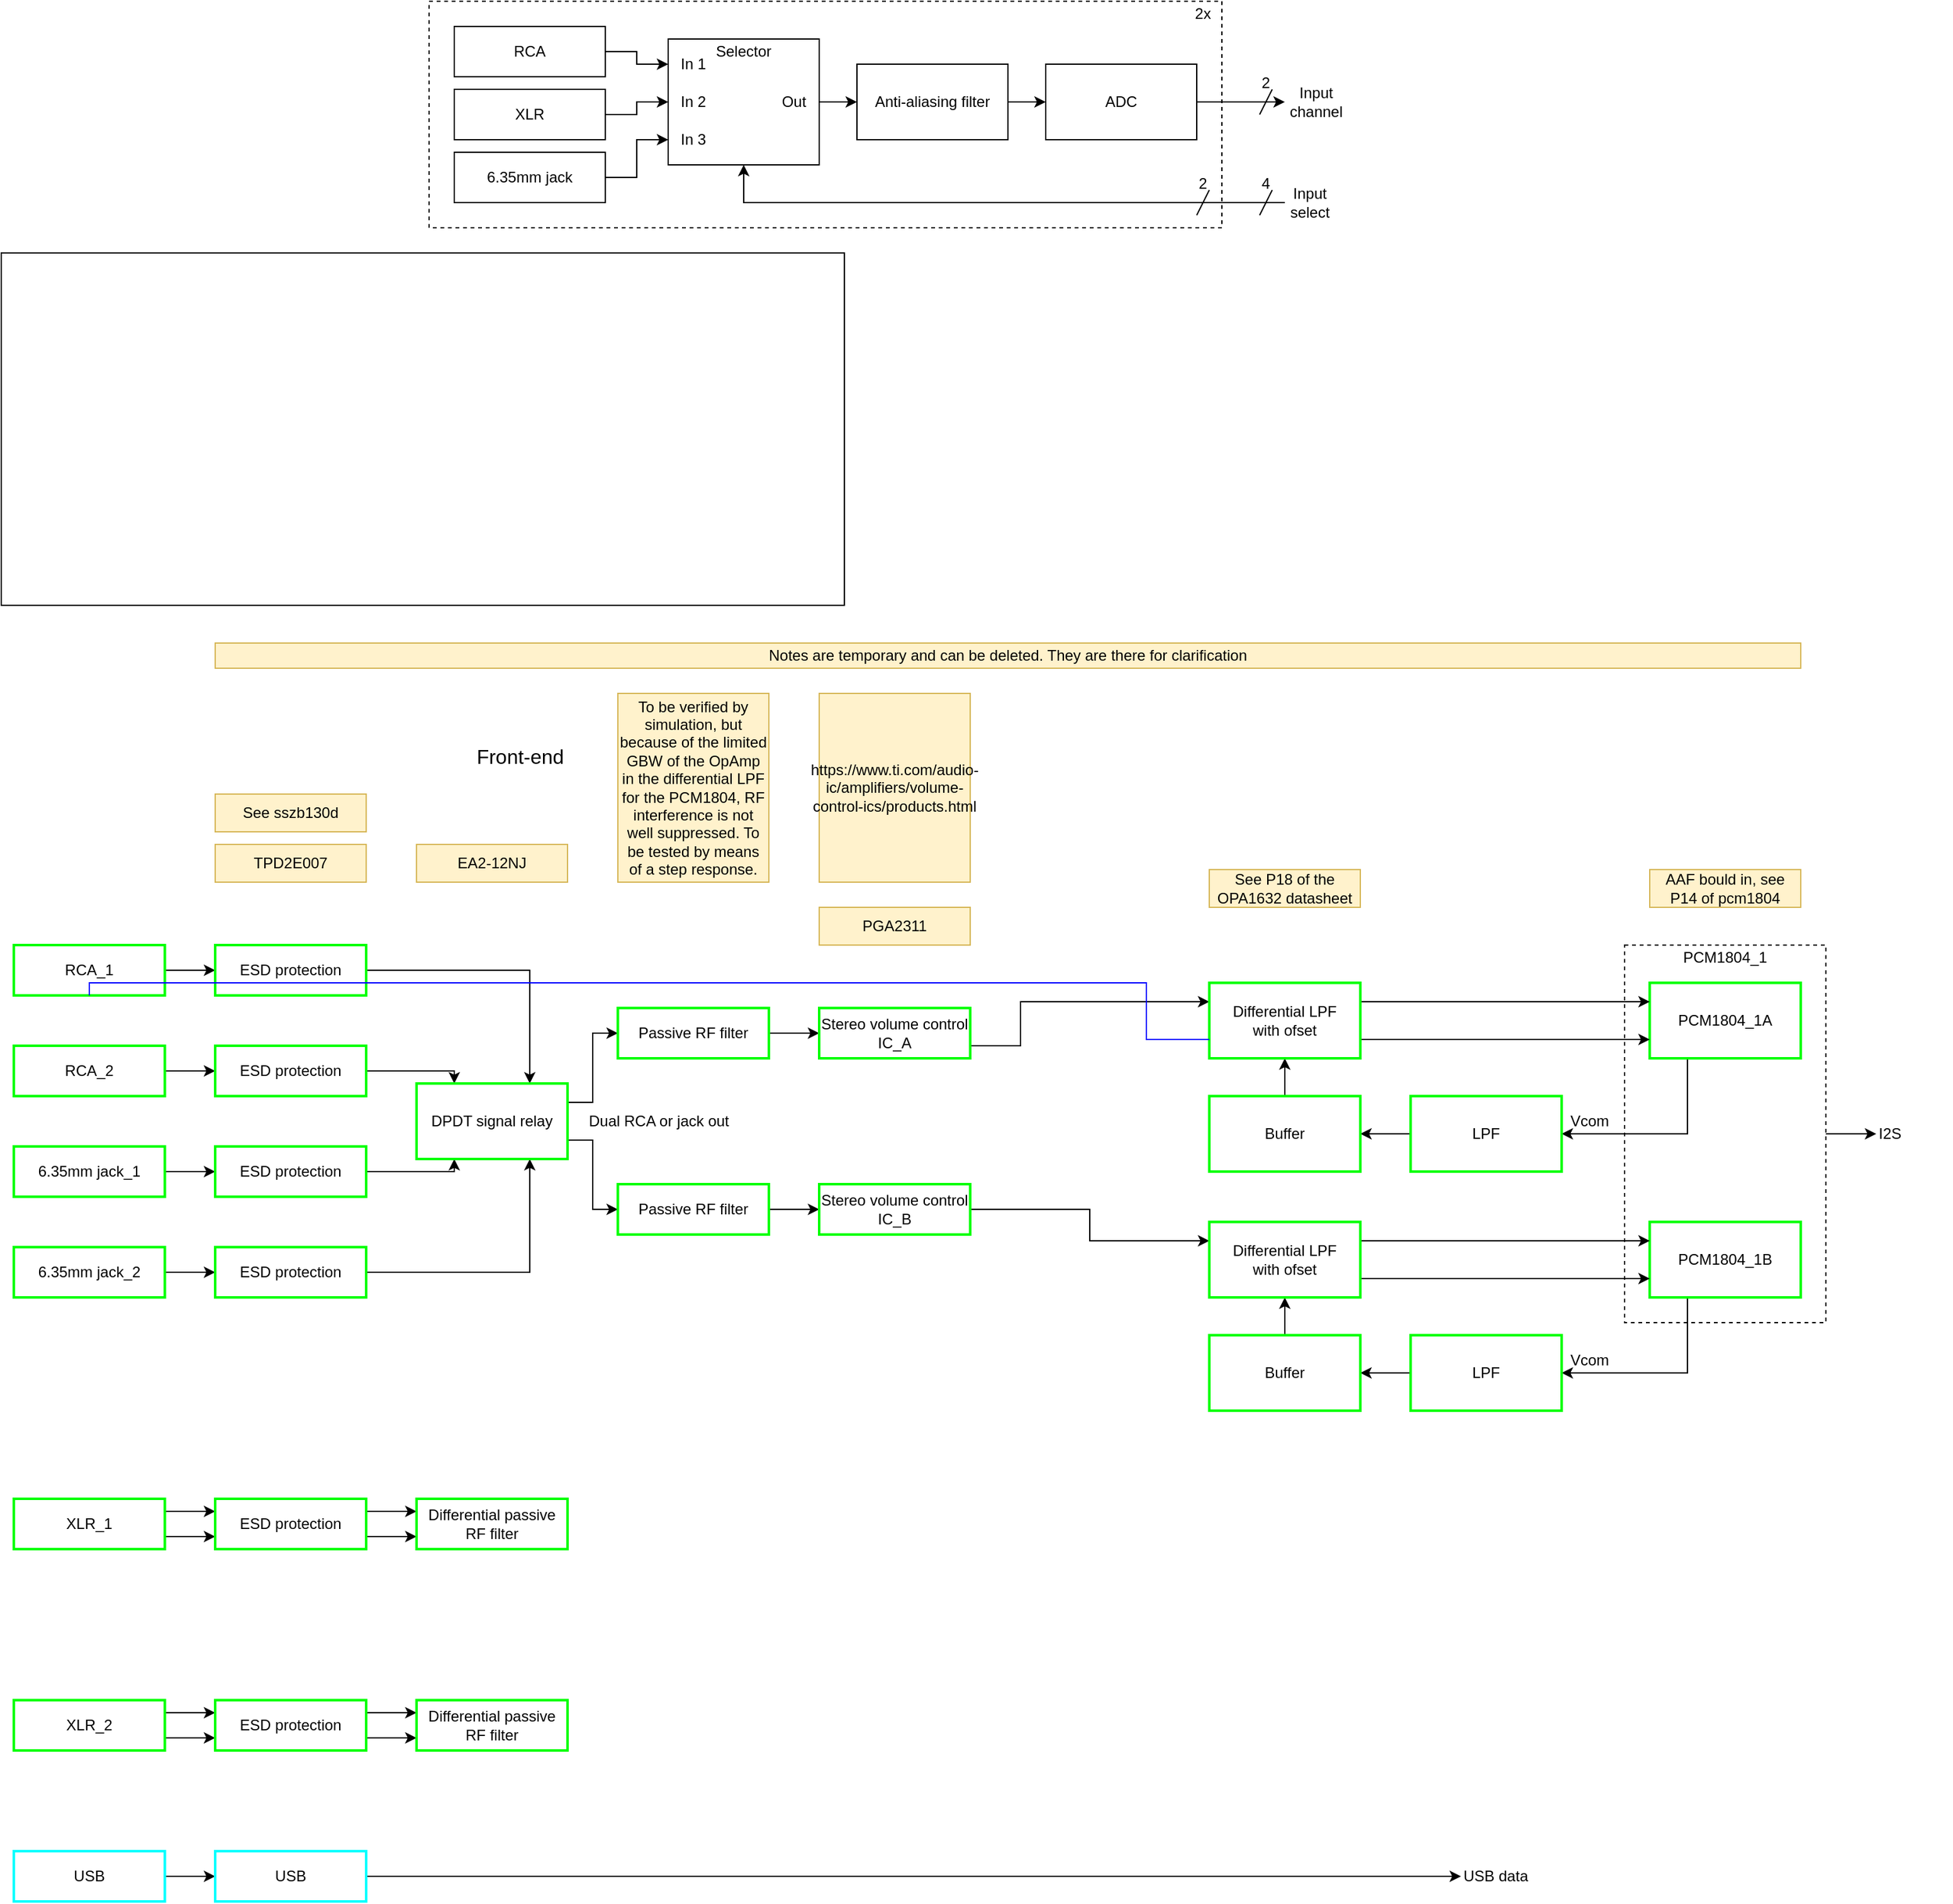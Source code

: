 <mxfile version="20.8.10" type="device"><diagram name="Front-end" id="cWm44dy0w8mPIGw9h7vB"><mxGraphModel dx="1715" dy="2637" grid="1" gridSize="10" guides="1" tooltips="1" connect="1" arrows="1" fold="1" page="1" pageScale="1" pageWidth="1169" pageHeight="1654" math="0" shadow="0"><root><mxCell id="Tum9GpHBGe6kB2Hy12o9-0"/><mxCell id="Tum9GpHBGe6kB2Hy12o9-1" parent="Tum9GpHBGe6kB2Hy12o9-0"/><mxCell id="PNN2EIpFktz6E2M647Y1-21" style="edgeStyle=orthogonalEdgeStyle;rounded=0;orthogonalLoop=1;jettySize=auto;html=1;exitX=1;exitY=0.5;exitDx=0;exitDy=0;entryX=0;entryY=0.5;entryDx=0;entryDy=0;" edge="1" parent="Tum9GpHBGe6kB2Hy12o9-1" source="PNN2EIpFktz6E2M647Y1-20" target="PNN2EIpFktz6E2M647Y1-16"><mxGeometry relative="1" as="geometry"/></mxCell><mxCell id="PNN2EIpFktz6E2M647Y1-20" value="" style="rounded=0;whiteSpace=wrap;html=1;dashed=1;" vertex="1" parent="Tum9GpHBGe6kB2Hy12o9-1"><mxGeometry x="1410" y="280" width="160" height="300" as="geometry"/></mxCell><mxCell id="Tum9GpHBGe6kB2Hy12o9-2" value="" style="rounded=0;whiteSpace=wrap;html=1;" parent="Tum9GpHBGe6kB2Hy12o9-1" vertex="1"><mxGeometry x="120" y="-270" width="670" height="280" as="geometry"/></mxCell><mxCell id="Tum9GpHBGe6kB2Hy12o9-3" value="" style="rounded=0;whiteSpace=wrap;html=1;dashed=1;" parent="Tum9GpHBGe6kB2Hy12o9-1" vertex="1"><mxGeometry x="460" y="-470" width="630" height="180" as="geometry"/></mxCell><mxCell id="Tum9GpHBGe6kB2Hy12o9-4" value="" style="edgeStyle=orthogonalEdgeStyle;rounded=0;orthogonalLoop=1;jettySize=auto;html=1;startArrow=none;startFill=0;" parent="Tum9GpHBGe6kB2Hy12o9-1" source="Tum9GpHBGe6kB2Hy12o9-5" target="Tum9GpHBGe6kB2Hy12o9-7" edge="1"><mxGeometry relative="1" as="geometry"/></mxCell><mxCell id="Tum9GpHBGe6kB2Hy12o9-5" value="Anti-aliasing filter" style="rounded=0;whiteSpace=wrap;html=1;" parent="Tum9GpHBGe6kB2Hy12o9-1" vertex="1"><mxGeometry x="800" y="-420" width="120" height="60" as="geometry"/></mxCell><mxCell id="Tum9GpHBGe6kB2Hy12o9-6" value="" style="edgeStyle=orthogonalEdgeStyle;rounded=0;orthogonalLoop=1;jettySize=auto;html=1;startArrow=none;startFill=0;entryX=0;entryY=0.5;entryDx=0;entryDy=0;" parent="Tum9GpHBGe6kB2Hy12o9-1" source="Tum9GpHBGe6kB2Hy12o9-7" target="Tum9GpHBGe6kB2Hy12o9-17" edge="1"><mxGeometry relative="1" as="geometry"><mxPoint x="1120" y="-390" as="targetPoint"/></mxGeometry></mxCell><mxCell id="Tum9GpHBGe6kB2Hy12o9-7" value="ADC" style="rounded=0;whiteSpace=wrap;html=1;" parent="Tum9GpHBGe6kB2Hy12o9-1" vertex="1"><mxGeometry x="950" y="-420" width="120" height="60" as="geometry"/></mxCell><mxCell id="Tum9GpHBGe6kB2Hy12o9-8" style="edgeStyle=orthogonalEdgeStyle;rounded=0;orthogonalLoop=1;jettySize=auto;html=1;exitX=1;exitY=0.5;exitDx=0;exitDy=0;entryX=0;entryY=0.5;entryDx=0;entryDy=0;startArrow=none;startFill=0;" parent="Tum9GpHBGe6kB2Hy12o9-1" source="Tum9GpHBGe6kB2Hy12o9-9" target="Tum9GpHBGe6kB2Hy12o9-20" edge="1"><mxGeometry relative="1" as="geometry"/></mxCell><mxCell id="Tum9GpHBGe6kB2Hy12o9-9" value="RCA" style="rounded=0;whiteSpace=wrap;html=1;" parent="Tum9GpHBGe6kB2Hy12o9-1" vertex="1"><mxGeometry x="480" y="-450" width="120" height="40" as="geometry"/></mxCell><mxCell id="Tum9GpHBGe6kB2Hy12o9-10" style="edgeStyle=orthogonalEdgeStyle;rounded=0;orthogonalLoop=1;jettySize=auto;html=1;exitX=1;exitY=0.5;exitDx=0;exitDy=0;startArrow=none;startFill=0;" parent="Tum9GpHBGe6kB2Hy12o9-1" source="Tum9GpHBGe6kB2Hy12o9-11" target="Tum9GpHBGe6kB2Hy12o9-21" edge="1"><mxGeometry relative="1" as="geometry"/></mxCell><mxCell id="Tum9GpHBGe6kB2Hy12o9-11" value="XLR" style="rounded=0;whiteSpace=wrap;html=1;" parent="Tum9GpHBGe6kB2Hy12o9-1" vertex="1"><mxGeometry x="480" y="-400" width="120" height="40" as="geometry"/></mxCell><mxCell id="Tum9GpHBGe6kB2Hy12o9-12" style="edgeStyle=orthogonalEdgeStyle;rounded=0;orthogonalLoop=1;jettySize=auto;html=1;exitX=1;exitY=0.5;exitDx=0;exitDy=0;startArrow=none;startFill=0;entryX=0;entryY=0.5;entryDx=0;entryDy=0;" parent="Tum9GpHBGe6kB2Hy12o9-1" source="biP2eencUZLMIJbClhq1-16" target="Tum9GpHBGe6kB2Hy12o9-16" edge="1"><mxGeometry relative="1" as="geometry"><mxPoint x="470" y="1030" as="targetPoint"/><Array as="points"><mxPoint x="760" y="1020"/><mxPoint x="760" y="1020"/></Array></mxGeometry></mxCell><mxCell id="biP2eencUZLMIJbClhq1-18" value="" style="edgeStyle=orthogonalEdgeStyle;rounded=0;orthogonalLoop=1;jettySize=auto;html=1;" parent="Tum9GpHBGe6kB2Hy12o9-1" source="Tum9GpHBGe6kB2Hy12o9-13" target="biP2eencUZLMIJbClhq1-16" edge="1"><mxGeometry relative="1" as="geometry"/></mxCell><mxCell id="Tum9GpHBGe6kB2Hy12o9-13" value="USB" style="rounded=0;whiteSpace=wrap;html=1;strokeColor=#00FFFF;strokeWidth=2;" parent="Tum9GpHBGe6kB2Hy12o9-1" vertex="1"><mxGeometry x="130" y="1000" width="120" height="40" as="geometry"/></mxCell><mxCell id="Tum9GpHBGe6kB2Hy12o9-14" style="edgeStyle=orthogonalEdgeStyle;rounded=0;orthogonalLoop=1;jettySize=auto;html=1;exitX=1;exitY=0.5;exitDx=0;exitDy=0;entryX=0;entryY=0.5;entryDx=0;entryDy=0;startArrow=none;startFill=0;" parent="Tum9GpHBGe6kB2Hy12o9-1" source="Tum9GpHBGe6kB2Hy12o9-15" target="Tum9GpHBGe6kB2Hy12o9-22" edge="1"><mxGeometry relative="1" as="geometry"/></mxCell><mxCell id="Tum9GpHBGe6kB2Hy12o9-15" value="6.35mm jack" style="rounded=0;whiteSpace=wrap;html=1;" parent="Tum9GpHBGe6kB2Hy12o9-1" vertex="1"><mxGeometry x="480" y="-350" width="120" height="40" as="geometry"/></mxCell><mxCell id="Tum9GpHBGe6kB2Hy12o9-16" value="USB data" style="text;html=1;strokeColor=none;fillColor=none;align=left;verticalAlign=middle;whiteSpace=wrap;rounded=0;" parent="Tum9GpHBGe6kB2Hy12o9-1" vertex="1"><mxGeometry x="1280" y="1010" width="60" height="20" as="geometry"/></mxCell><mxCell id="Tum9GpHBGe6kB2Hy12o9-17" value="Input channel" style="text;html=1;strokeColor=none;fillColor=none;align=center;verticalAlign=middle;whiteSpace=wrap;rounded=0;" parent="Tum9GpHBGe6kB2Hy12o9-1" vertex="1"><mxGeometry x="1140" y="-400" width="50" height="20" as="geometry"/></mxCell><mxCell id="Tum9GpHBGe6kB2Hy12o9-18" style="edgeStyle=orthogonalEdgeStyle;rounded=0;orthogonalLoop=1;jettySize=auto;html=1;exitX=1;exitY=0.5;exitDx=0;exitDy=0;entryX=0;entryY=0.5;entryDx=0;entryDy=0;startArrow=none;startFill=0;" parent="Tum9GpHBGe6kB2Hy12o9-1" source="Tum9GpHBGe6kB2Hy12o9-19" target="Tum9GpHBGe6kB2Hy12o9-5" edge="1"><mxGeometry relative="1" as="geometry"/></mxCell><mxCell id="Tum9GpHBGe6kB2Hy12o9-19" value="" style="rounded=0;whiteSpace=wrap;html=1;" parent="Tum9GpHBGe6kB2Hy12o9-1" vertex="1"><mxGeometry x="650" y="-440" width="120" height="100" as="geometry"/></mxCell><mxCell id="Tum9GpHBGe6kB2Hy12o9-20" value="In 1" style="text;html=1;strokeColor=none;fillColor=none;align=center;verticalAlign=middle;whiteSpace=wrap;rounded=0;" parent="Tum9GpHBGe6kB2Hy12o9-1" vertex="1"><mxGeometry x="650" y="-430" width="40" height="20" as="geometry"/></mxCell><mxCell id="Tum9GpHBGe6kB2Hy12o9-21" value="In 2" style="text;html=1;strokeColor=none;fillColor=none;align=center;verticalAlign=middle;whiteSpace=wrap;rounded=0;" parent="Tum9GpHBGe6kB2Hy12o9-1" vertex="1"><mxGeometry x="650" y="-400" width="40" height="20" as="geometry"/></mxCell><mxCell id="Tum9GpHBGe6kB2Hy12o9-22" value="In 3" style="text;html=1;strokeColor=none;fillColor=none;align=center;verticalAlign=middle;whiteSpace=wrap;rounded=0;" parent="Tum9GpHBGe6kB2Hy12o9-1" vertex="1"><mxGeometry x="650" y="-370" width="40" height="20" as="geometry"/></mxCell><mxCell id="Tum9GpHBGe6kB2Hy12o9-23" value="Out" style="text;html=1;strokeColor=none;fillColor=none;align=center;verticalAlign=middle;whiteSpace=wrap;rounded=0;" parent="Tum9GpHBGe6kB2Hy12o9-1" vertex="1"><mxGeometry x="730" y="-400" width="40" height="20" as="geometry"/></mxCell><mxCell id="Tum9GpHBGe6kB2Hy12o9-24" value="Selector" style="text;html=1;strokeColor=none;fillColor=none;align=center;verticalAlign=middle;whiteSpace=wrap;rounded=0;" parent="Tum9GpHBGe6kB2Hy12o9-1" vertex="1"><mxGeometry x="690" y="-440" width="40" height="20" as="geometry"/></mxCell><mxCell id="Tum9GpHBGe6kB2Hy12o9-25" style="edgeStyle=orthogonalEdgeStyle;rounded=0;orthogonalLoop=1;jettySize=auto;html=1;exitX=0;exitY=0.5;exitDx=0;exitDy=0;entryX=0.5;entryY=1;entryDx=0;entryDy=0;startArrow=none;startFill=0;" parent="Tum9GpHBGe6kB2Hy12o9-1" source="Tum9GpHBGe6kB2Hy12o9-26" target="Tum9GpHBGe6kB2Hy12o9-19" edge="1"><mxGeometry relative="1" as="geometry"/></mxCell><mxCell id="Tum9GpHBGe6kB2Hy12o9-26" value="Input select" style="text;html=1;strokeColor=none;fillColor=none;align=center;verticalAlign=middle;whiteSpace=wrap;rounded=0;" parent="Tum9GpHBGe6kB2Hy12o9-1" vertex="1"><mxGeometry x="1140" y="-320" width="40" height="20" as="geometry"/></mxCell><mxCell id="Tum9GpHBGe6kB2Hy12o9-27" value="2x" style="text;html=1;strokeColor=none;fillColor=none;align=center;verticalAlign=middle;whiteSpace=wrap;rounded=0;dashed=1;" parent="Tum9GpHBGe6kB2Hy12o9-1" vertex="1"><mxGeometry x="1060" y="-470" width="30" height="20" as="geometry"/></mxCell><mxCell id="Tum9GpHBGe6kB2Hy12o9-28" value="" style="endArrow=none;html=1;" parent="Tum9GpHBGe6kB2Hy12o9-1" edge="1"><mxGeometry width="50" height="50" relative="1" as="geometry"><mxPoint x="1120" y="-380" as="sourcePoint"/><mxPoint x="1130" y="-400" as="targetPoint"/></mxGeometry></mxCell><mxCell id="Tum9GpHBGe6kB2Hy12o9-29" value="" style="endArrow=none;html=1;" parent="Tum9GpHBGe6kB2Hy12o9-1" edge="1"><mxGeometry width="50" height="50" relative="1" as="geometry"><mxPoint x="1120" y="-300" as="sourcePoint"/><mxPoint x="1130" y="-320" as="targetPoint"/></mxGeometry></mxCell><mxCell id="Tum9GpHBGe6kB2Hy12o9-30" value="4" style="text;html=1;strokeColor=none;fillColor=none;align=center;verticalAlign=middle;whiteSpace=wrap;rounded=0;dashed=1;" parent="Tum9GpHBGe6kB2Hy12o9-1" vertex="1"><mxGeometry x="1120" y="-330" width="10" height="10" as="geometry"/></mxCell><mxCell id="Tum9GpHBGe6kB2Hy12o9-31" value="2" style="text;html=1;strokeColor=none;fillColor=none;align=center;verticalAlign=middle;whiteSpace=wrap;rounded=0;dashed=1;" parent="Tum9GpHBGe6kB2Hy12o9-1" vertex="1"><mxGeometry x="1120" y="-410" width="10" height="10" as="geometry"/></mxCell><mxCell id="Tum9GpHBGe6kB2Hy12o9-32" value="Front-end" style="text;html=1;strokeColor=none;fillColor=none;align=center;verticalAlign=middle;whiteSpace=wrap;rounded=0;dashed=1;fontSize=16;" parent="Tum9GpHBGe6kB2Hy12o9-1" vertex="1"><mxGeometry x="490" y="120" width="85" height="20" as="geometry"/></mxCell><mxCell id="Tum9GpHBGe6kB2Hy12o9-33" value="" style="endArrow=none;html=1;" parent="Tum9GpHBGe6kB2Hy12o9-1" edge="1"><mxGeometry width="50" height="50" relative="1" as="geometry"><mxPoint x="1070" y="-300" as="sourcePoint"/><mxPoint x="1080" y="-320" as="targetPoint"/></mxGeometry></mxCell><mxCell id="Tum9GpHBGe6kB2Hy12o9-34" value="2" style="text;html=1;strokeColor=none;fillColor=none;align=center;verticalAlign=middle;whiteSpace=wrap;rounded=0;dashed=1;" parent="Tum9GpHBGe6kB2Hy12o9-1" vertex="1"><mxGeometry x="1070" y="-330" width="10" height="10" as="geometry"/></mxCell><mxCell id="biP2eencUZLMIJbClhq1-10" value="" style="edgeStyle=orthogonalEdgeStyle;rounded=0;orthogonalLoop=1;jettySize=auto;html=1;" parent="Tum9GpHBGe6kB2Hy12o9-1" source="biP2eencUZLMIJbClhq1-2" target="biP2eencUZLMIJbClhq1-9" edge="1"><mxGeometry relative="1" as="geometry"/></mxCell><mxCell id="biP2eencUZLMIJbClhq1-2" value="RCA_1" style="rounded=0;whiteSpace=wrap;html=1;strokeColor=#00FF00;strokeWidth=2;" parent="Tum9GpHBGe6kB2Hy12o9-1" vertex="1"><mxGeometry x="130" y="280" width="120" height="40" as="geometry"/></mxCell><mxCell id="biP2eencUZLMIJbClhq1-23" value="" style="edgeStyle=orthogonalEdgeStyle;rounded=0;orthogonalLoop=1;jettySize=auto;html=1;" parent="Tum9GpHBGe6kB2Hy12o9-1" source="biP2eencUZLMIJbClhq1-3" target="biP2eencUZLMIJbClhq1-11" edge="1"><mxGeometry relative="1" as="geometry"/></mxCell><mxCell id="biP2eencUZLMIJbClhq1-3" value="RCA_2" style="rounded=0;whiteSpace=wrap;html=1;strokeColor=#00FF00;strokeWidth=2;" parent="Tum9GpHBGe6kB2Hy12o9-1" vertex="1"><mxGeometry x="130" y="360" width="120" height="40" as="geometry"/></mxCell><mxCell id="biP2eencUZLMIJbClhq1-22" value="" style="edgeStyle=orthogonalEdgeStyle;rounded=0;orthogonalLoop=1;jettySize=auto;html=1;" parent="Tum9GpHBGe6kB2Hy12o9-1" source="biP2eencUZLMIJbClhq1-4" target="biP2eencUZLMIJbClhq1-12" edge="1"><mxGeometry relative="1" as="geometry"/></mxCell><mxCell id="biP2eencUZLMIJbClhq1-4" value="6.35mm jack_1" style="rounded=0;whiteSpace=wrap;html=1;strokeColor=#00FF00;strokeWidth=2;" parent="Tum9GpHBGe6kB2Hy12o9-1" vertex="1"><mxGeometry x="130" y="440" width="120" height="40" as="geometry"/></mxCell><mxCell id="biP2eencUZLMIJbClhq1-21" value="" style="edgeStyle=orthogonalEdgeStyle;rounded=0;orthogonalLoop=1;jettySize=auto;html=1;" parent="Tum9GpHBGe6kB2Hy12o9-1" source="biP2eencUZLMIJbClhq1-5" target="biP2eencUZLMIJbClhq1-13" edge="1"><mxGeometry relative="1" as="geometry"/></mxCell><mxCell id="biP2eencUZLMIJbClhq1-5" value="6.35mm jack_2" style="rounded=0;whiteSpace=wrap;html=1;strokeColor=#00FF00;strokeWidth=2;" parent="Tum9GpHBGe6kB2Hy12o9-1" vertex="1"><mxGeometry x="130" y="520" width="120" height="40" as="geometry"/></mxCell><mxCell id="biP2eencUZLMIJbClhq1-20" value="" style="edgeStyle=orthogonalEdgeStyle;rounded=0;orthogonalLoop=1;jettySize=auto;html=1;exitX=1;exitY=0.25;exitDx=0;exitDy=0;entryX=0;entryY=0.25;entryDx=0;entryDy=0;" parent="Tum9GpHBGe6kB2Hy12o9-1" source="biP2eencUZLMIJbClhq1-6" target="biP2eencUZLMIJbClhq1-14" edge="1"><mxGeometry relative="1" as="geometry"/></mxCell><mxCell id="PNN2EIpFktz6E2M647Y1-1" style="edgeStyle=orthogonalEdgeStyle;rounded=0;orthogonalLoop=1;jettySize=auto;html=1;exitX=1;exitY=0.75;exitDx=0;exitDy=0;entryX=0;entryY=0.75;entryDx=0;entryDy=0;" edge="1" parent="Tum9GpHBGe6kB2Hy12o9-1" source="biP2eencUZLMIJbClhq1-6" target="biP2eencUZLMIJbClhq1-14"><mxGeometry relative="1" as="geometry"/></mxCell><mxCell id="biP2eencUZLMIJbClhq1-6" value="XLR_1" style="rounded=0;whiteSpace=wrap;html=1;strokeColor=#00FF00;strokeWidth=2;" parent="Tum9GpHBGe6kB2Hy12o9-1" vertex="1"><mxGeometry x="130" y="720" width="120" height="40" as="geometry"/></mxCell><mxCell id="PNN2EIpFktz6E2M647Y1-4" style="edgeStyle=orthogonalEdgeStyle;rounded=0;orthogonalLoop=1;jettySize=auto;html=1;exitX=1;exitY=0.25;exitDx=0;exitDy=0;entryX=0;entryY=0.25;entryDx=0;entryDy=0;" edge="1" parent="Tum9GpHBGe6kB2Hy12o9-1" source="biP2eencUZLMIJbClhq1-7" target="biP2eencUZLMIJbClhq1-15"><mxGeometry relative="1" as="geometry"/></mxCell><mxCell id="PNN2EIpFktz6E2M647Y1-5" style="edgeStyle=orthogonalEdgeStyle;rounded=0;orthogonalLoop=1;jettySize=auto;html=1;exitX=1;exitY=0.75;exitDx=0;exitDy=0;entryX=0;entryY=0.75;entryDx=0;entryDy=0;" edge="1" parent="Tum9GpHBGe6kB2Hy12o9-1" source="biP2eencUZLMIJbClhq1-7" target="biP2eencUZLMIJbClhq1-15"><mxGeometry relative="1" as="geometry"/></mxCell><mxCell id="biP2eencUZLMIJbClhq1-7" value="XLR_2" style="rounded=0;whiteSpace=wrap;html=1;strokeColor=#00FF00;strokeWidth=2;" parent="Tum9GpHBGe6kB2Hy12o9-1" vertex="1"><mxGeometry x="130" y="880" width="120" height="40" as="geometry"/></mxCell><mxCell id="biP2eencUZLMIJbClhq1-27" style="edgeStyle=orthogonalEdgeStyle;rounded=0;orthogonalLoop=1;jettySize=auto;html=1;entryX=0.75;entryY=0;entryDx=0;entryDy=0;" parent="Tum9GpHBGe6kB2Hy12o9-1" source="biP2eencUZLMIJbClhq1-9" target="biP2eencUZLMIJbClhq1-25" edge="1"><mxGeometry relative="1" as="geometry"/></mxCell><mxCell id="biP2eencUZLMIJbClhq1-9" value="ESD protection" style="rounded=0;whiteSpace=wrap;html=1;strokeColor=#00FF00;strokeWidth=2;" parent="Tum9GpHBGe6kB2Hy12o9-1" vertex="1"><mxGeometry x="290" y="280" width="120" height="40" as="geometry"/></mxCell><mxCell id="biP2eencUZLMIJbClhq1-26" style="edgeStyle=orthogonalEdgeStyle;rounded=0;orthogonalLoop=1;jettySize=auto;html=1;entryX=0.25;entryY=0;entryDx=0;entryDy=0;" parent="Tum9GpHBGe6kB2Hy12o9-1" source="biP2eencUZLMIJbClhq1-11" target="biP2eencUZLMIJbClhq1-25" edge="1"><mxGeometry relative="1" as="geometry"><Array as="points"><mxPoint x="480" y="380"/></Array></mxGeometry></mxCell><mxCell id="biP2eencUZLMIJbClhq1-11" value="ESD protection" style="rounded=0;whiteSpace=wrap;html=1;strokeColor=#00FF00;strokeWidth=2;" parent="Tum9GpHBGe6kB2Hy12o9-1" vertex="1"><mxGeometry x="290" y="360" width="120" height="40" as="geometry"/></mxCell><mxCell id="biP2eencUZLMIJbClhq1-28" style="edgeStyle=orthogonalEdgeStyle;rounded=0;orthogonalLoop=1;jettySize=auto;html=1;entryX=0.25;entryY=1;entryDx=0;entryDy=0;" parent="Tum9GpHBGe6kB2Hy12o9-1" source="biP2eencUZLMIJbClhq1-12" target="biP2eencUZLMIJbClhq1-25" edge="1"><mxGeometry relative="1" as="geometry"><Array as="points"><mxPoint x="480" y="460"/></Array></mxGeometry></mxCell><mxCell id="biP2eencUZLMIJbClhq1-12" value="ESD protection" style="rounded=0;whiteSpace=wrap;html=1;strokeColor=#00FF00;strokeWidth=2;" parent="Tum9GpHBGe6kB2Hy12o9-1" vertex="1"><mxGeometry x="290" y="440" width="120" height="40" as="geometry"/></mxCell><mxCell id="biP2eencUZLMIJbClhq1-29" style="edgeStyle=orthogonalEdgeStyle;rounded=0;orthogonalLoop=1;jettySize=auto;html=1;entryX=0.75;entryY=1;entryDx=0;entryDy=0;" parent="Tum9GpHBGe6kB2Hy12o9-1" source="biP2eencUZLMIJbClhq1-13" target="biP2eencUZLMIJbClhq1-25" edge="1"><mxGeometry relative="1" as="geometry"/></mxCell><mxCell id="biP2eencUZLMIJbClhq1-13" value="ESD protection" style="rounded=0;whiteSpace=wrap;html=1;strokeColor=#00FF00;strokeWidth=2;" parent="Tum9GpHBGe6kB2Hy12o9-1" vertex="1"><mxGeometry x="290" y="520" width="120" height="40" as="geometry"/></mxCell><mxCell id="PNN2EIpFktz6E2M647Y1-2" style="edgeStyle=orthogonalEdgeStyle;rounded=0;orthogonalLoop=1;jettySize=auto;html=1;exitX=1;exitY=0.25;exitDx=0;exitDy=0;entryX=0;entryY=0.25;entryDx=0;entryDy=0;" edge="1" parent="Tum9GpHBGe6kB2Hy12o9-1" source="biP2eencUZLMIJbClhq1-14" target="biP2eencUZLMIJbClhq1-48"><mxGeometry relative="1" as="geometry"/></mxCell><mxCell id="PNN2EIpFktz6E2M647Y1-3" style="edgeStyle=orthogonalEdgeStyle;rounded=0;orthogonalLoop=1;jettySize=auto;html=1;exitX=1;exitY=0.75;exitDx=0;exitDy=0;entryX=0;entryY=0.75;entryDx=0;entryDy=0;" edge="1" parent="Tum9GpHBGe6kB2Hy12o9-1" source="biP2eencUZLMIJbClhq1-14" target="biP2eencUZLMIJbClhq1-48"><mxGeometry relative="1" as="geometry"/></mxCell><mxCell id="biP2eencUZLMIJbClhq1-14" value="ESD protection" style="rounded=0;whiteSpace=wrap;html=1;strokeColor=#00FF00;strokeWidth=2;" parent="Tum9GpHBGe6kB2Hy12o9-1" vertex="1"><mxGeometry x="290" y="720" width="120" height="40" as="geometry"/></mxCell><mxCell id="PNN2EIpFktz6E2M647Y1-6" style="edgeStyle=orthogonalEdgeStyle;rounded=0;orthogonalLoop=1;jettySize=auto;html=1;exitX=1;exitY=0.25;exitDx=0;exitDy=0;entryX=0;entryY=0.25;entryDx=0;entryDy=0;" edge="1" parent="Tum9GpHBGe6kB2Hy12o9-1" source="biP2eencUZLMIJbClhq1-15" target="biP2eencUZLMIJbClhq1-56"><mxGeometry relative="1" as="geometry"/></mxCell><mxCell id="PNN2EIpFktz6E2M647Y1-7" style="edgeStyle=orthogonalEdgeStyle;rounded=0;orthogonalLoop=1;jettySize=auto;html=1;exitX=1;exitY=0.75;exitDx=0;exitDy=0;entryX=0;entryY=0.75;entryDx=0;entryDy=0;" edge="1" parent="Tum9GpHBGe6kB2Hy12o9-1" source="biP2eencUZLMIJbClhq1-15" target="biP2eencUZLMIJbClhq1-56"><mxGeometry relative="1" as="geometry"/></mxCell><mxCell id="biP2eencUZLMIJbClhq1-15" value="ESD protection" style="rounded=0;whiteSpace=wrap;html=1;strokeColor=#00FF00;strokeWidth=2;" parent="Tum9GpHBGe6kB2Hy12o9-1" vertex="1"><mxGeometry x="290" y="880" width="120" height="40" as="geometry"/></mxCell><mxCell id="biP2eencUZLMIJbClhq1-16" value="USB" style="rounded=0;whiteSpace=wrap;html=1;strokeColor=#00FFFF;strokeWidth=2;" parent="Tum9GpHBGe6kB2Hy12o9-1" vertex="1"><mxGeometry x="290" y="1000" width="120" height="40" as="geometry"/></mxCell><mxCell id="biP2eencUZLMIJbClhq1-49" style="edgeStyle=orthogonalEdgeStyle;rounded=0;orthogonalLoop=1;jettySize=auto;html=1;exitX=1;exitY=0.25;exitDx=0;exitDy=0;entryX=0;entryY=0.5;entryDx=0;entryDy=0;" parent="Tum9GpHBGe6kB2Hy12o9-1" source="biP2eencUZLMIJbClhq1-25" target="biP2eencUZLMIJbClhq1-59" edge="1"><mxGeometry relative="1" as="geometry"><mxPoint x="610" y="375" as="targetPoint"/></mxGeometry></mxCell><mxCell id="biP2eencUZLMIJbClhq1-50" style="edgeStyle=orthogonalEdgeStyle;rounded=0;orthogonalLoop=1;jettySize=auto;html=1;exitX=1;exitY=0.75;exitDx=0;exitDy=0;entryX=0;entryY=0.5;entryDx=0;entryDy=0;" parent="Tum9GpHBGe6kB2Hy12o9-1" source="biP2eencUZLMIJbClhq1-25" target="biP2eencUZLMIJbClhq1-60" edge="1"><mxGeometry relative="1" as="geometry"><mxPoint x="610" y="405" as="targetPoint"/></mxGeometry></mxCell><mxCell id="biP2eencUZLMIJbClhq1-25" value="DPDT signal relay" style="rounded=0;whiteSpace=wrap;html=1;strokeColor=#00FF00;strokeWidth=2;" parent="Tum9GpHBGe6kB2Hy12o9-1" vertex="1"><mxGeometry x="450" y="390" width="120" height="60" as="geometry"/></mxCell><mxCell id="biP2eencUZLMIJbClhq1-30" value="Dual RCA or jack out" style="text;html=1;strokeColor=none;fillColor=none;align=left;verticalAlign=middle;whiteSpace=wrap;rounded=0;" parent="Tum9GpHBGe6kB2Hy12o9-1" vertex="1"><mxGeometry x="585" y="412.5" width="140" height="15" as="geometry"/></mxCell><mxCell id="biP2eencUZLMIJbClhq1-40" style="edgeStyle=orthogonalEdgeStyle;rounded=0;orthogonalLoop=1;jettySize=auto;html=1;exitX=0.25;exitY=1;exitDx=0;exitDy=0;entryX=1;entryY=0.5;entryDx=0;entryDy=0;" parent="Tum9GpHBGe6kB2Hy12o9-1" source="biP2eencUZLMIJbClhq1-31" target="biP2eencUZLMIJbClhq1-33" edge="1"><mxGeometry relative="1" as="geometry"><mxPoint x="1320" y="580" as="targetPoint"/></mxGeometry></mxCell><mxCell id="biP2eencUZLMIJbClhq1-31" value="PCM1804_1A" style="rounded=0;whiteSpace=wrap;html=1;strokeColor=#00FF00;strokeWidth=2;" parent="Tum9GpHBGe6kB2Hy12o9-1" vertex="1"><mxGeometry x="1430" y="310" width="120" height="60" as="geometry"/></mxCell><mxCell id="biP2eencUZLMIJbClhq1-35" value="" style="edgeStyle=orthogonalEdgeStyle;rounded=0;orthogonalLoop=1;jettySize=auto;html=1;entryX=1;entryY=0.5;entryDx=0;entryDy=0;" parent="Tum9GpHBGe6kB2Hy12o9-1" source="biP2eencUZLMIJbClhq1-33" target="biP2eencUZLMIJbClhq1-34" edge="1"><mxGeometry relative="1" as="geometry"><mxPoint x="920" y="580.0" as="targetPoint"/></mxGeometry></mxCell><mxCell id="biP2eencUZLMIJbClhq1-33" value="LPF" style="rounded=0;whiteSpace=wrap;html=1;strokeColor=#00FF00;strokeWidth=2;" parent="Tum9GpHBGe6kB2Hy12o9-1" vertex="1"><mxGeometry x="1240" y="400" width="120" height="60" as="geometry"/></mxCell><mxCell id="biP2eencUZLMIJbClhq1-85" style="edgeStyle=orthogonalEdgeStyle;rounded=0;orthogonalLoop=1;jettySize=auto;html=1;entryX=0.5;entryY=1;entryDx=0;entryDy=0;" parent="Tum9GpHBGe6kB2Hy12o9-1" source="biP2eencUZLMIJbClhq1-34" target="biP2eencUZLMIJbClhq1-66" edge="1"><mxGeometry relative="1" as="geometry"/></mxCell><mxCell id="biP2eencUZLMIJbClhq1-34" value="Buffer" style="rounded=0;whiteSpace=wrap;html=1;strokeColor=#00FF00;strokeWidth=2;" parent="Tum9GpHBGe6kB2Hy12o9-1" vertex="1"><mxGeometry x="1080" y="400" width="120" height="60" as="geometry"/></mxCell><mxCell id="biP2eencUZLMIJbClhq1-41" value="Vcom" style="text;html=1;strokeColor=none;fillColor=none;align=left;verticalAlign=middle;whiteSpace=wrap;rounded=0;" parent="Tum9GpHBGe6kB2Hy12o9-1" vertex="1"><mxGeometry x="1365" y="410" width="50" height="20" as="geometry"/></mxCell><mxCell id="biP2eencUZLMIJbClhq1-52" style="edgeStyle=orthogonalEdgeStyle;rounded=0;orthogonalLoop=1;jettySize=auto;html=1;exitX=1;exitY=0.5;exitDx=0;exitDy=0;entryX=0;entryY=0.5;entryDx=0;entryDy=0;" parent="Tum9GpHBGe6kB2Hy12o9-1" source="biP2eencUZLMIJbClhq1-59" target="biP2eencUZLMIJbClhq1-88" edge="1"><mxGeometry relative="1" as="geometry"><mxPoint x="730" y="365" as="sourcePoint"/><mxPoint x="770" y="365" as="targetPoint"/></mxGeometry></mxCell><mxCell id="biP2eencUZLMIJbClhq1-53" style="edgeStyle=orthogonalEdgeStyle;rounded=0;orthogonalLoop=1;jettySize=auto;html=1;exitX=1;exitY=0.5;exitDx=0;exitDy=0;entryX=0;entryY=0.5;entryDx=0;entryDy=0;" parent="Tum9GpHBGe6kB2Hy12o9-1" source="biP2eencUZLMIJbClhq1-60" target="biP2eencUZLMIJbClhq1-89" edge="1"><mxGeometry relative="1" as="geometry"><mxPoint x="730" y="475" as="sourcePoint"/><mxPoint x="770" y="475" as="targetPoint"/></mxGeometry></mxCell><mxCell id="biP2eencUZLMIJbClhq1-46" value="See P18 of the OPA1632 datasheet" style="text;html=1;strokeColor=#d6b656;fillColor=#fff2cc;align=center;verticalAlign=middle;whiteSpace=wrap;rounded=0;" parent="Tum9GpHBGe6kB2Hy12o9-1" vertex="1"><mxGeometry x="1080" y="220" width="120" height="30" as="geometry"/></mxCell><mxCell id="biP2eencUZLMIJbClhq1-47" value="See sszb130d" style="text;html=1;strokeColor=#d6b656;fillColor=#fff2cc;align=center;verticalAlign=middle;whiteSpace=wrap;rounded=0;" parent="Tum9GpHBGe6kB2Hy12o9-1" vertex="1"><mxGeometry x="290" y="160" width="120" height="30" as="geometry"/></mxCell><mxCell id="biP2eencUZLMIJbClhq1-48" value="Differential passive RF filter" style="rounded=0;whiteSpace=wrap;html=1;strokeColor=#00FF00;strokeWidth=2;" parent="Tum9GpHBGe6kB2Hy12o9-1" vertex="1"><mxGeometry x="450" y="720" width="120" height="40" as="geometry"/></mxCell><mxCell id="biP2eencUZLMIJbClhq1-77" style="edgeStyle=orthogonalEdgeStyle;rounded=0;orthogonalLoop=1;jettySize=auto;html=1;exitX=1;exitY=0.5;exitDx=0;exitDy=0;entryX=0;entryY=0.25;entryDx=0;entryDy=0;" parent="Tum9GpHBGe6kB2Hy12o9-1" source="biP2eencUZLMIJbClhq1-88" target="biP2eencUZLMIJbClhq1-66" edge="1"><mxGeometry relative="1" as="geometry"><mxPoint x="890" y="375" as="sourcePoint"/><Array as="points"><mxPoint x="930" y="360"/><mxPoint x="930" y="325"/></Array></mxGeometry></mxCell><mxCell id="biP2eencUZLMIJbClhq1-78" style="edgeStyle=orthogonalEdgeStyle;rounded=0;orthogonalLoop=1;jettySize=auto;html=1;exitX=1;exitY=0.5;exitDx=0;exitDy=0;entryX=0;entryY=0.25;entryDx=0;entryDy=0;" parent="Tum9GpHBGe6kB2Hy12o9-1" source="biP2eencUZLMIJbClhq1-89" edge="1" target="PNN2EIpFktz6E2M647Y1-19"><mxGeometry relative="1" as="geometry"><mxPoint x="890" y="415" as="sourcePoint"/><mxPoint x="930" y="467.5" as="targetPoint"/></mxGeometry></mxCell><mxCell id="biP2eencUZLMIJbClhq1-56" value="Differential passive RF filter" style="rounded=0;whiteSpace=wrap;html=1;strokeColor=#00FF00;strokeWidth=2;" parent="Tum9GpHBGe6kB2Hy12o9-1" vertex="1"><mxGeometry x="450" y="880" width="120" height="40" as="geometry"/></mxCell><mxCell id="biP2eencUZLMIJbClhq1-58" value="AAF bould in, see P14 of pcm1804" style="text;html=1;strokeColor=#d6b656;fillColor=#fff2cc;align=center;verticalAlign=middle;whiteSpace=wrap;rounded=0;" parent="Tum9GpHBGe6kB2Hy12o9-1" vertex="1"><mxGeometry x="1430" y="220" width="120" height="30" as="geometry"/></mxCell><mxCell id="biP2eencUZLMIJbClhq1-59" value="Passive RF filter" style="rounded=0;whiteSpace=wrap;html=1;strokeColor=#00FF00;strokeWidth=2;" parent="Tum9GpHBGe6kB2Hy12o9-1" vertex="1"><mxGeometry x="610" y="330" width="120" height="40" as="geometry"/></mxCell><mxCell id="biP2eencUZLMIJbClhq1-60" value="Passive RF filter" style="rounded=0;whiteSpace=wrap;html=1;strokeColor=#00FF00;strokeWidth=2;" parent="Tum9GpHBGe6kB2Hy12o9-1" vertex="1"><mxGeometry x="610" y="470" width="120" height="40" as="geometry"/></mxCell><mxCell id="biP2eencUZLMIJbClhq1-61" value="To be verified by simulation, but because of the limited GBW of the OpAmp in the differential LPF for the PCM1804, RF interference is not well suppressed. To be tested by means of a step response." style="text;html=1;strokeColor=#d6b656;fillColor=#fff2cc;align=center;verticalAlign=middle;whiteSpace=wrap;rounded=0;" parent="Tum9GpHBGe6kB2Hy12o9-1" vertex="1"><mxGeometry x="610" y="80" width="120" height="150" as="geometry"/></mxCell><mxCell id="biP2eencUZLMIJbClhq1-64" value="https://www.ti.com/audio-ic/amplifiers/volume-control-ics/products.html" style="text;html=1;strokeColor=#d6b656;fillColor=#fff2cc;align=center;verticalAlign=middle;whiteSpace=wrap;rounded=0;" parent="Tum9GpHBGe6kB2Hy12o9-1" vertex="1"><mxGeometry x="770" y="80" width="120" height="150" as="geometry"/></mxCell><mxCell id="biP2eencUZLMIJbClhq1-65" value="Notes are temporary and can be deleted. They are there for clarification" style="text;html=1;strokeColor=#d6b656;fillColor=#fff2cc;align=center;verticalAlign=middle;whiteSpace=wrap;rounded=0;" parent="Tum9GpHBGe6kB2Hy12o9-1" vertex="1"><mxGeometry x="290" y="40" width="1260" height="20" as="geometry"/></mxCell><mxCell id="biP2eencUZLMIJbClhq1-83" style="edgeStyle=orthogonalEdgeStyle;rounded=0;orthogonalLoop=1;jettySize=auto;html=1;exitX=1;exitY=0.25;exitDx=0;exitDy=0;entryX=0;entryY=0.25;entryDx=0;entryDy=0;" parent="Tum9GpHBGe6kB2Hy12o9-1" source="biP2eencUZLMIJbClhq1-66" target="biP2eencUZLMIJbClhq1-31" edge="1"><mxGeometry relative="1" as="geometry"/></mxCell><mxCell id="biP2eencUZLMIJbClhq1-84" style="edgeStyle=orthogonalEdgeStyle;rounded=0;orthogonalLoop=1;jettySize=auto;html=1;exitX=1;exitY=0.75;exitDx=0;exitDy=0;entryX=0;entryY=0.75;entryDx=0;entryDy=0;" parent="Tum9GpHBGe6kB2Hy12o9-1" source="biP2eencUZLMIJbClhq1-66" target="biP2eencUZLMIJbClhq1-31" edge="1"><mxGeometry relative="1" as="geometry"/></mxCell><mxCell id="biP2eencUZLMIJbClhq1-66" value="Differential LPF&lt;br&gt;with ofset" style="rounded=0;whiteSpace=wrap;html=1;strokeColor=#00FF00;strokeWidth=2;" parent="Tum9GpHBGe6kB2Hy12o9-1" vertex="1"><mxGeometry x="1080" y="310" width="120" height="60" as="geometry"/></mxCell><mxCell id="biP2eencUZLMIJbClhq1-86" value="PGA2311" style="text;html=1;strokeColor=#d6b656;fillColor=#fff2cc;align=center;verticalAlign=middle;whiteSpace=wrap;rounded=0;" parent="Tum9GpHBGe6kB2Hy12o9-1" vertex="1"><mxGeometry x="770" y="250" width="120" height="30" as="geometry"/></mxCell><mxCell id="biP2eencUZLMIJbClhq1-88" value="Stereo volume control IC_A" style="rounded=0;whiteSpace=wrap;html=1;strokeColor=#00FF00;strokeWidth=2;" parent="Tum9GpHBGe6kB2Hy12o9-1" vertex="1"><mxGeometry x="770" y="330" width="120" height="40" as="geometry"/></mxCell><mxCell id="biP2eencUZLMIJbClhq1-89" value="Stereo volume control IC_B" style="rounded=0;whiteSpace=wrap;html=1;strokeColor=#00FF00;strokeWidth=2;" parent="Tum9GpHBGe6kB2Hy12o9-1" vertex="1"><mxGeometry x="770" y="470" width="120" height="40" as="geometry"/></mxCell><mxCell id="biP2eencUZLMIJbClhq1-90" value="" style="endArrow=none;html=1;rounded=0;exitX=0.5;exitY=1;exitDx=0;exitDy=0;entryX=0;entryY=0.75;entryDx=0;entryDy=0;strokeColor=#0000FF;" parent="Tum9GpHBGe6kB2Hy12o9-1" source="biP2eencUZLMIJbClhq1-2" target="biP2eencUZLMIJbClhq1-66" edge="1"><mxGeometry width="50" height="50" relative="1" as="geometry"><mxPoint x="470" y="330" as="sourcePoint"/><mxPoint x="520" y="280" as="targetPoint"/><Array as="points"><mxPoint x="190" y="310"/><mxPoint x="1030" y="310"/><mxPoint x="1030" y="355"/></Array></mxGeometry></mxCell><mxCell id="VdfNybWVzb_oqKXlIH7X-1" value="TPD2E007" style="text;html=1;strokeColor=#d6b656;fillColor=#fff2cc;align=center;verticalAlign=middle;whiteSpace=wrap;rounded=0;" parent="Tum9GpHBGe6kB2Hy12o9-1" vertex="1"><mxGeometry x="290" y="200" width="120" height="30" as="geometry"/></mxCell><mxCell id="PNN2EIpFktz6E2M647Y1-0" value="EA2-12NJ" style="text;html=1;strokeColor=#d6b656;fillColor=#fff2cc;align=center;verticalAlign=middle;whiteSpace=wrap;rounded=0;" vertex="1" parent="Tum9GpHBGe6kB2Hy12o9-1"><mxGeometry x="450" y="200" width="120" height="30" as="geometry"/></mxCell><mxCell id="PNN2EIpFktz6E2M647Y1-8" style="edgeStyle=orthogonalEdgeStyle;rounded=0;orthogonalLoop=1;jettySize=auto;html=1;exitX=0.25;exitY=1;exitDx=0;exitDy=0;entryX=1;entryY=0.5;entryDx=0;entryDy=0;" edge="1" parent="Tum9GpHBGe6kB2Hy12o9-1" source="PNN2EIpFktz6E2M647Y1-10" target="PNN2EIpFktz6E2M647Y1-12"><mxGeometry relative="1" as="geometry"><mxPoint x="1320" y="770" as="targetPoint"/></mxGeometry></mxCell><mxCell id="PNN2EIpFktz6E2M647Y1-10" value="PCM1804_1B" style="rounded=0;whiteSpace=wrap;html=1;strokeColor=#00FF00;strokeWidth=2;" vertex="1" parent="Tum9GpHBGe6kB2Hy12o9-1"><mxGeometry x="1430" y="500" width="120" height="60" as="geometry"/></mxCell><mxCell id="PNN2EIpFktz6E2M647Y1-11" value="" style="edgeStyle=orthogonalEdgeStyle;rounded=0;orthogonalLoop=1;jettySize=auto;html=1;entryX=1;entryY=0.5;entryDx=0;entryDy=0;" edge="1" parent="Tum9GpHBGe6kB2Hy12o9-1" source="PNN2EIpFktz6E2M647Y1-12" target="PNN2EIpFktz6E2M647Y1-14"><mxGeometry relative="1" as="geometry"><mxPoint x="920" y="770.0" as="targetPoint"/></mxGeometry></mxCell><mxCell id="PNN2EIpFktz6E2M647Y1-12" value="LPF" style="rounded=0;whiteSpace=wrap;html=1;strokeColor=#00FF00;strokeWidth=2;" vertex="1" parent="Tum9GpHBGe6kB2Hy12o9-1"><mxGeometry x="1240" y="590" width="120" height="60" as="geometry"/></mxCell><mxCell id="PNN2EIpFktz6E2M647Y1-13" style="edgeStyle=orthogonalEdgeStyle;rounded=0;orthogonalLoop=1;jettySize=auto;html=1;entryX=0.5;entryY=1;entryDx=0;entryDy=0;" edge="1" parent="Tum9GpHBGe6kB2Hy12o9-1" source="PNN2EIpFktz6E2M647Y1-14" target="PNN2EIpFktz6E2M647Y1-19"><mxGeometry relative="1" as="geometry"/></mxCell><mxCell id="PNN2EIpFktz6E2M647Y1-14" value="Buffer" style="rounded=0;whiteSpace=wrap;html=1;strokeColor=#00FF00;strokeWidth=2;" vertex="1" parent="Tum9GpHBGe6kB2Hy12o9-1"><mxGeometry x="1080" y="590" width="120" height="60" as="geometry"/></mxCell><mxCell id="PNN2EIpFktz6E2M647Y1-15" value="Vcom" style="text;html=1;strokeColor=none;fillColor=none;align=left;verticalAlign=middle;whiteSpace=wrap;rounded=0;" vertex="1" parent="Tum9GpHBGe6kB2Hy12o9-1"><mxGeometry x="1365" y="600" width="50" height="20" as="geometry"/></mxCell><mxCell id="PNN2EIpFktz6E2M647Y1-16" value="I2S" style="text;html=1;strokeColor=none;fillColor=none;align=left;verticalAlign=middle;whiteSpace=wrap;rounded=0;" vertex="1" parent="Tum9GpHBGe6kB2Hy12o9-1"><mxGeometry x="1610" y="420" width="60" height="20" as="geometry"/></mxCell><mxCell id="PNN2EIpFktz6E2M647Y1-17" style="edgeStyle=orthogonalEdgeStyle;rounded=0;orthogonalLoop=1;jettySize=auto;html=1;exitX=1;exitY=0.25;exitDx=0;exitDy=0;entryX=0;entryY=0.25;entryDx=0;entryDy=0;" edge="1" parent="Tum9GpHBGe6kB2Hy12o9-1" source="PNN2EIpFktz6E2M647Y1-19" target="PNN2EIpFktz6E2M647Y1-10"><mxGeometry relative="1" as="geometry"/></mxCell><mxCell id="PNN2EIpFktz6E2M647Y1-18" style="edgeStyle=orthogonalEdgeStyle;rounded=0;orthogonalLoop=1;jettySize=auto;html=1;exitX=1;exitY=0.75;exitDx=0;exitDy=0;entryX=0;entryY=0.75;entryDx=0;entryDy=0;" edge="1" parent="Tum9GpHBGe6kB2Hy12o9-1" source="PNN2EIpFktz6E2M647Y1-19" target="PNN2EIpFktz6E2M647Y1-10"><mxGeometry relative="1" as="geometry"/></mxCell><mxCell id="PNN2EIpFktz6E2M647Y1-19" value="Differential LPF&lt;br&gt;with ofset" style="rounded=0;whiteSpace=wrap;html=1;strokeColor=#00FF00;strokeWidth=2;" vertex="1" parent="Tum9GpHBGe6kB2Hy12o9-1"><mxGeometry x="1080" y="500" width="120" height="60" as="geometry"/></mxCell><mxCell id="PNN2EIpFktz6E2M647Y1-22" value="PCM1804_1" style="text;html=1;strokeColor=none;fillColor=none;align=center;verticalAlign=middle;whiteSpace=wrap;rounded=0;" vertex="1" parent="Tum9GpHBGe6kB2Hy12o9-1"><mxGeometry x="1430" y="280" width="120" height="20" as="geometry"/></mxCell></root></mxGraphModel></diagram></mxfile>